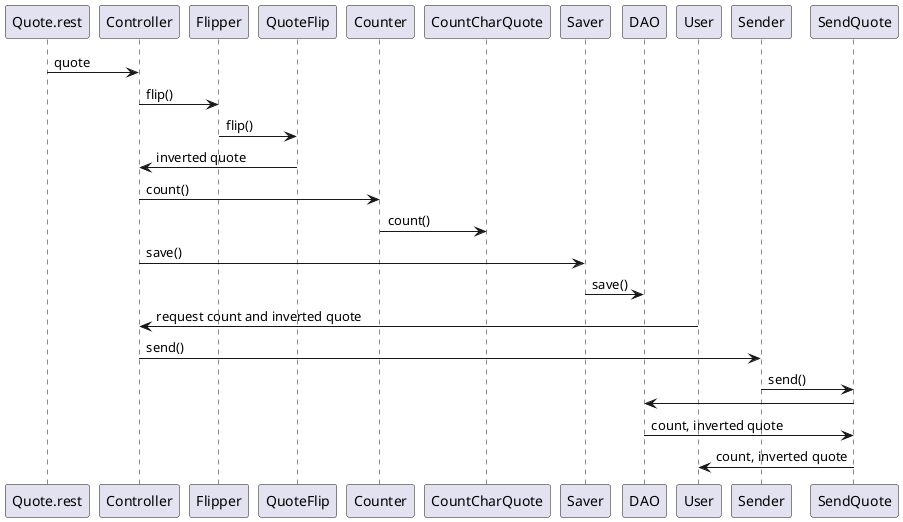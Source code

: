 @startuml

skinparam responseMessageBelowArrow true

Quote.rest -> Controller : quote
Controller -> Flipper : flip()
Flipper -> QuoteFlip : flip()
QuoteFlip -> Controller : inverted quote
Controller -> Counter : count()
Counter -> CountCharQuote : count()
Controller -> Saver : save()
Saver -> DAO : save()

User -> Controller : request count and inverted quote
Controller -> Sender : send()
Sender -> SendQuote : send()
SendQuote -> DAO
DAO -> SendQuote : count, inverted quote
SendQuote -> User : count, inverted quote

@enduml
